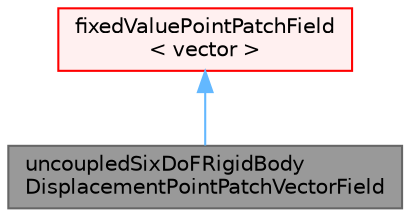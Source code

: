 digraph "uncoupledSixDoFRigidBodyDisplacementPointPatchVectorField"
{
 // LATEX_PDF_SIZE
  bgcolor="transparent";
  edge [fontname=Helvetica,fontsize=10,labelfontname=Helvetica,labelfontsize=10];
  node [fontname=Helvetica,fontsize=10,shape=box,height=0.2,width=0.4];
  Node1 [id="Node000001",label="uncoupledSixDoFRigidBody\lDisplacementPointPatchVectorField",height=0.2,width=0.4,color="gray40", fillcolor="grey60", style="filled", fontcolor="black",tooltip="Foam::uncoupledSixDoFRigidBodyDisplacementPointPatchVectorField."];
  Node2 -> Node1 [id="edge1_Node000001_Node000002",dir="back",color="steelblue1",style="solid",tooltip=" "];
  Node2 [id="Node000002",label="fixedValuePointPatchField\l\< vector \>",height=0.2,width=0.4,color="red", fillcolor="#FFF0F0", style="filled",URL="$classFoam_1_1fixedValuePointPatchField.html",tooltip=" "];
}
